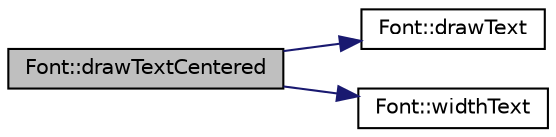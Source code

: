 digraph "Font::drawTextCentered"
{
 // INTERACTIVE_SVG=YES
  edge [fontname="Helvetica",fontsize="10",labelfontname="Helvetica",labelfontsize="10"];
  node [fontname="Helvetica",fontsize="10",shape=record];
  rankdir="LR";
  Node1 [label="Font::drawTextCentered",height=0.2,width=0.4,color="black", fillcolor="grey75", style="filled" fontcolor="black"];
  Node1 -> Node2 [color="midnightblue",fontsize="10",style="solid",fontname="Helvetica"];
  Node2 [label="Font::drawText",height=0.2,width=0.4,color="black", fillcolor="white", style="filled",URL="$class_font.html#a8e77391538a5915cdb1c14d1c78c11c7"];
  Node1 -> Node3 [color="midnightblue",fontsize="10",style="solid",fontname="Helvetica"];
  Node3 [label="Font::widthText",height=0.2,width=0.4,color="black", fillcolor="white", style="filled",URL="$class_font.html#a07e4c95082fd67057a747e85c4157080"];
}

